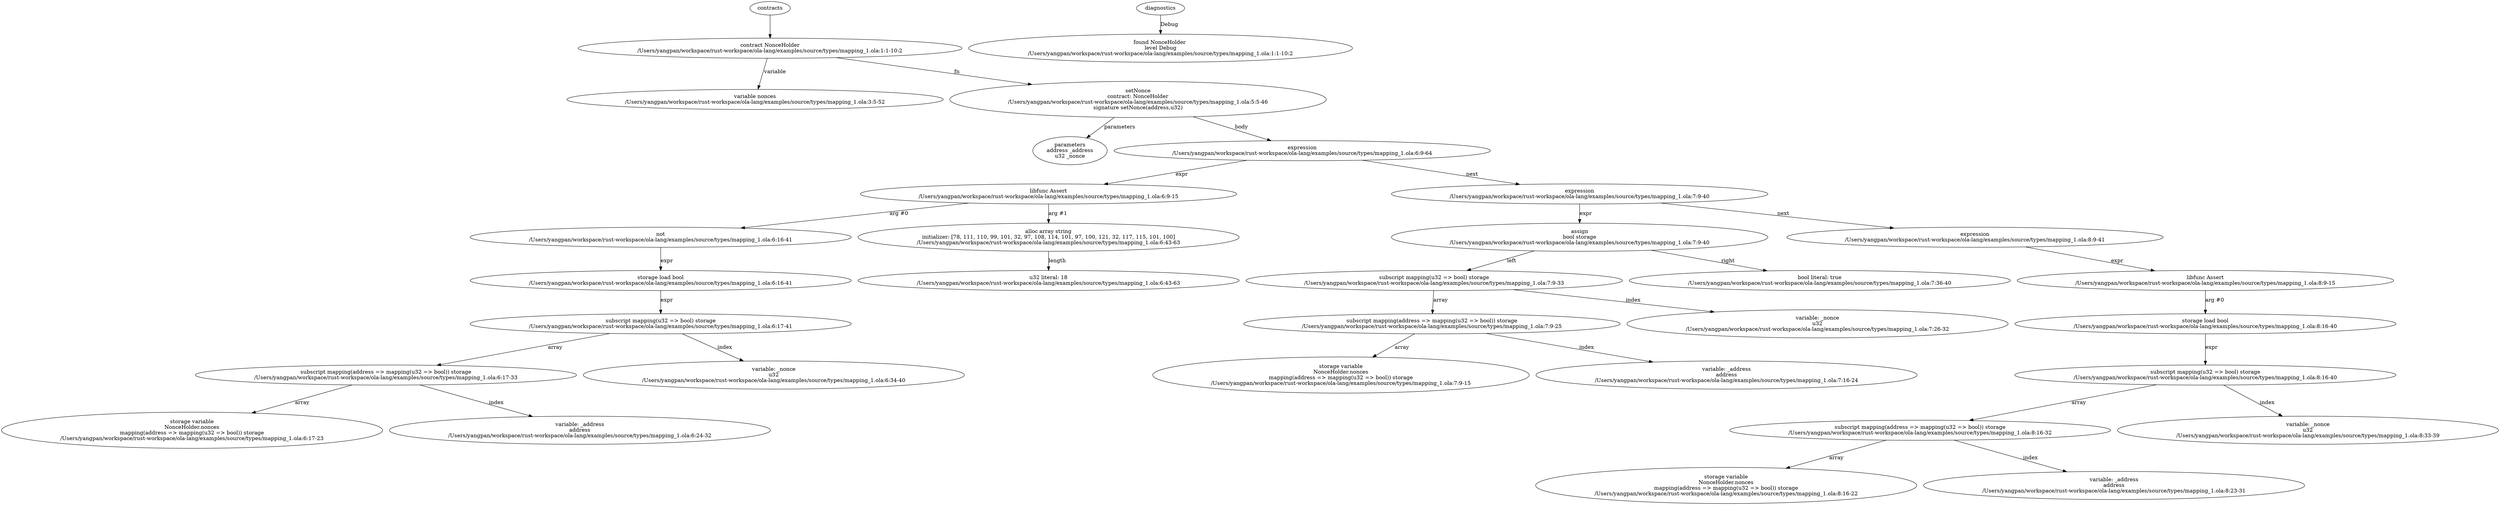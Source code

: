 strict digraph "/Users/yangpan/workspace/rust-workspace/ola-lang/examples/source/types/mapping_1.ola" {
	contract [label="contract NonceHolder\n/Users/yangpan/workspace/rust-workspace/ola-lang/examples/source/types/mapping_1.ola:1:1-10:2"]
	var [label="variable nonces\n/Users/yangpan/workspace/rust-workspace/ola-lang/examples/source/types/mapping_1.ola:3:5-52"]
	setNonce [label="setNonce\ncontract: NonceHolder\n/Users/yangpan/workspace/rust-workspace/ola-lang/examples/source/types/mapping_1.ola:5:5-46\nsignature setNonce(address,u32)"]
	parameters [label="parameters\naddress _address\nu32 _nonce"]
	expr [label="expression\n/Users/yangpan/workspace/rust-workspace/ola-lang/examples/source/types/mapping_1.ola:6:9-64"]
	libfunc [label="libfunc Assert\n/Users/yangpan/workspace/rust-workspace/ola-lang/examples/source/types/mapping_1.ola:6:9-15"]
	not [label="not\n/Users/yangpan/workspace/rust-workspace/ola-lang/examples/source/types/mapping_1.ola:6:16-41"]
	storage_load [label="storage load bool\n/Users/yangpan/workspace/rust-workspace/ola-lang/examples/source/types/mapping_1.ola:6:16-41"]
	subscript [label="subscript mapping(u32 => bool) storage\n/Users/yangpan/workspace/rust-workspace/ola-lang/examples/source/types/mapping_1.ola:6:17-41"]
	subscript_10 [label="subscript mapping(address => mapping(u32 => bool)) storage\n/Users/yangpan/workspace/rust-workspace/ola-lang/examples/source/types/mapping_1.ola:6:17-33"]
	storage_var [label="storage variable\nNonceHolder.nonces\nmapping(address => mapping(u32 => bool)) storage\n/Users/yangpan/workspace/rust-workspace/ola-lang/examples/source/types/mapping_1.ola:6:17-23"]
	variable [label="variable: _address\naddress\n/Users/yangpan/workspace/rust-workspace/ola-lang/examples/source/types/mapping_1.ola:6:24-32"]
	variable_13 [label="variable: _nonce\nu32\n/Users/yangpan/workspace/rust-workspace/ola-lang/examples/source/types/mapping_1.ola:6:34-40"]
	alloc_array [label="alloc array string\ninitializer: [78, 111, 110, 99, 101, 32, 97, 108, 114, 101, 97, 100, 121, 32, 117, 115, 101, 100]\n/Users/yangpan/workspace/rust-workspace/ola-lang/examples/source/types/mapping_1.ola:6:43-63"]
	number_literal [label="u32 literal: 18\n/Users/yangpan/workspace/rust-workspace/ola-lang/examples/source/types/mapping_1.ola:6:43-63"]
	expr_16 [label="expression\n/Users/yangpan/workspace/rust-workspace/ola-lang/examples/source/types/mapping_1.ola:7:9-40"]
	assign [label="assign\nbool storage\n/Users/yangpan/workspace/rust-workspace/ola-lang/examples/source/types/mapping_1.ola:7:9-40"]
	subscript_18 [label="subscript mapping(u32 => bool) storage\n/Users/yangpan/workspace/rust-workspace/ola-lang/examples/source/types/mapping_1.ola:7:9-33"]
	subscript_19 [label="subscript mapping(address => mapping(u32 => bool)) storage\n/Users/yangpan/workspace/rust-workspace/ola-lang/examples/source/types/mapping_1.ola:7:9-25"]
	storage_var_20 [label="storage variable\nNonceHolder.nonces\nmapping(address => mapping(u32 => bool)) storage\n/Users/yangpan/workspace/rust-workspace/ola-lang/examples/source/types/mapping_1.ola:7:9-15"]
	variable_21 [label="variable: _address\naddress\n/Users/yangpan/workspace/rust-workspace/ola-lang/examples/source/types/mapping_1.ola:7:16-24"]
	variable_22 [label="variable: _nonce\nu32\n/Users/yangpan/workspace/rust-workspace/ola-lang/examples/source/types/mapping_1.ola:7:26-32"]
	bool_literal [label="bool literal: true\n/Users/yangpan/workspace/rust-workspace/ola-lang/examples/source/types/mapping_1.ola:7:36-40"]
	expr_24 [label="expression\n/Users/yangpan/workspace/rust-workspace/ola-lang/examples/source/types/mapping_1.ola:8:9-41"]
	libfunc_25 [label="libfunc Assert\n/Users/yangpan/workspace/rust-workspace/ola-lang/examples/source/types/mapping_1.ola:8:9-15"]
	storage_load_26 [label="storage load bool\n/Users/yangpan/workspace/rust-workspace/ola-lang/examples/source/types/mapping_1.ola:8:16-40"]
	subscript_27 [label="subscript mapping(u32 => bool) storage\n/Users/yangpan/workspace/rust-workspace/ola-lang/examples/source/types/mapping_1.ola:8:16-40"]
	subscript_28 [label="subscript mapping(address => mapping(u32 => bool)) storage\n/Users/yangpan/workspace/rust-workspace/ola-lang/examples/source/types/mapping_1.ola:8:16-32"]
	storage_var_29 [label="storage variable\nNonceHolder.nonces\nmapping(address => mapping(u32 => bool)) storage\n/Users/yangpan/workspace/rust-workspace/ola-lang/examples/source/types/mapping_1.ola:8:16-22"]
	variable_30 [label="variable: _address\naddress\n/Users/yangpan/workspace/rust-workspace/ola-lang/examples/source/types/mapping_1.ola:8:23-31"]
	variable_31 [label="variable: _nonce\nu32\n/Users/yangpan/workspace/rust-workspace/ola-lang/examples/source/types/mapping_1.ola:8:33-39"]
	diagnostic [label="found NonceHolder \nlevel Debug\n/Users/yangpan/workspace/rust-workspace/ola-lang/examples/source/types/mapping_1.ola:1:1-10:2"]
	contracts -> contract
	contract -> var [label="variable"]
	contract -> setNonce [label="fn"]
	setNonce -> parameters [label="parameters"]
	setNonce -> expr [label="body"]
	expr -> libfunc [label="expr"]
	libfunc -> not [label="arg #0"]
	not -> storage_load [label="expr"]
	storage_load -> subscript [label="expr"]
	subscript -> subscript_10 [label="array"]
	subscript_10 -> storage_var [label="array"]
	subscript_10 -> variable [label="index"]
	subscript -> variable_13 [label="index"]
	libfunc -> alloc_array [label="arg #1"]
	alloc_array -> number_literal [label="length"]
	expr -> expr_16 [label="next"]
	expr_16 -> assign [label="expr"]
	assign -> subscript_18 [label="left"]
	subscript_18 -> subscript_19 [label="array"]
	subscript_19 -> storage_var_20 [label="array"]
	subscript_19 -> variable_21 [label="index"]
	subscript_18 -> variable_22 [label="index"]
	assign -> bool_literal [label="right"]
	expr_16 -> expr_24 [label="next"]
	expr_24 -> libfunc_25 [label="expr"]
	libfunc_25 -> storage_load_26 [label="arg #0"]
	storage_load_26 -> subscript_27 [label="expr"]
	subscript_27 -> subscript_28 [label="array"]
	subscript_28 -> storage_var_29 [label="array"]
	subscript_28 -> variable_30 [label="index"]
	subscript_27 -> variable_31 [label="index"]
	diagnostics -> diagnostic [label="Debug"]
}
